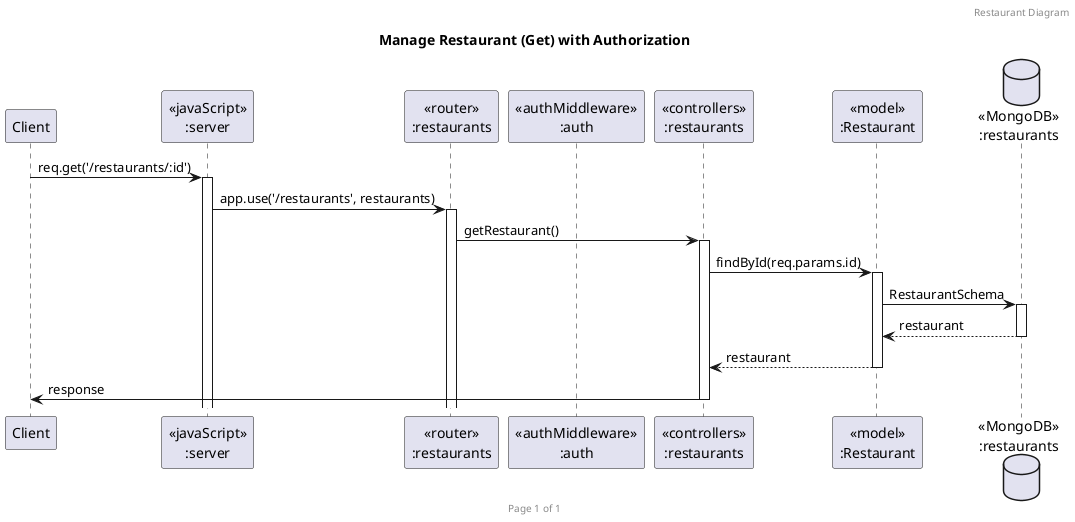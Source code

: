 @startuml
header Restaurant Diagram
footer Page %page% of %lastpage%
title "Manage Restaurant (Get) with Authorization"

participant "Client" as client
participant "<<javaScript>>\n:server" as server
participant "<<router>>\n:restaurants" as routerRestaurants
participant "<<authMiddleware>>\n:auth" as authMiddleware
participant "<<controllers>>\n:restaurants" as controllersRestaurants
participant "<<model>>\n:Restaurant" as modelRestaurant
database "<<MongoDB>>\n:restaurants" as RestaurantsDatabase

client->server ++:req.get('/restaurants/:id')
server->routerRestaurants ++:app.use('/restaurants', restaurants)
routerRestaurants->controllersRestaurants ++:getRestaurant()
controllersRestaurants->modelRestaurant ++:findById(req.params.id)
modelRestaurant ->RestaurantsDatabase ++: RestaurantSchema
RestaurantsDatabase --> modelRestaurant --: restaurant
controllersRestaurants <-- modelRestaurant --: restaurant
controllersRestaurants->client --:response




@enduml